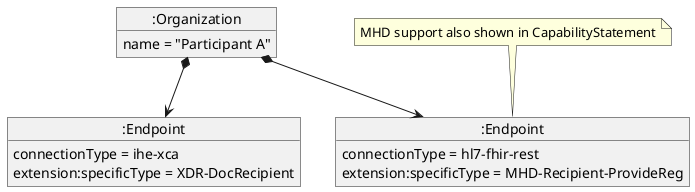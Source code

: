 @startuml
hide footbox

object ":Organization" as Organization
Organization : name = "Participant A"
object ":Endpoint" as Responder38
Responder38 : connectionType = ihe-xca
Responder38 : extension:specificType = XDR-DocRecipient
object ":Endpoint" as Responder39
Responder39 : connectionType = hl7-fhir-rest
Responder39 : extension:specificType = MHD-Recipient-ProvideReg

Organization *--> Responder38
Organization *--> Responder39
note "MHD support also shown in CapabilityStatement" as N1
N1 .. Responder39

@enduml
